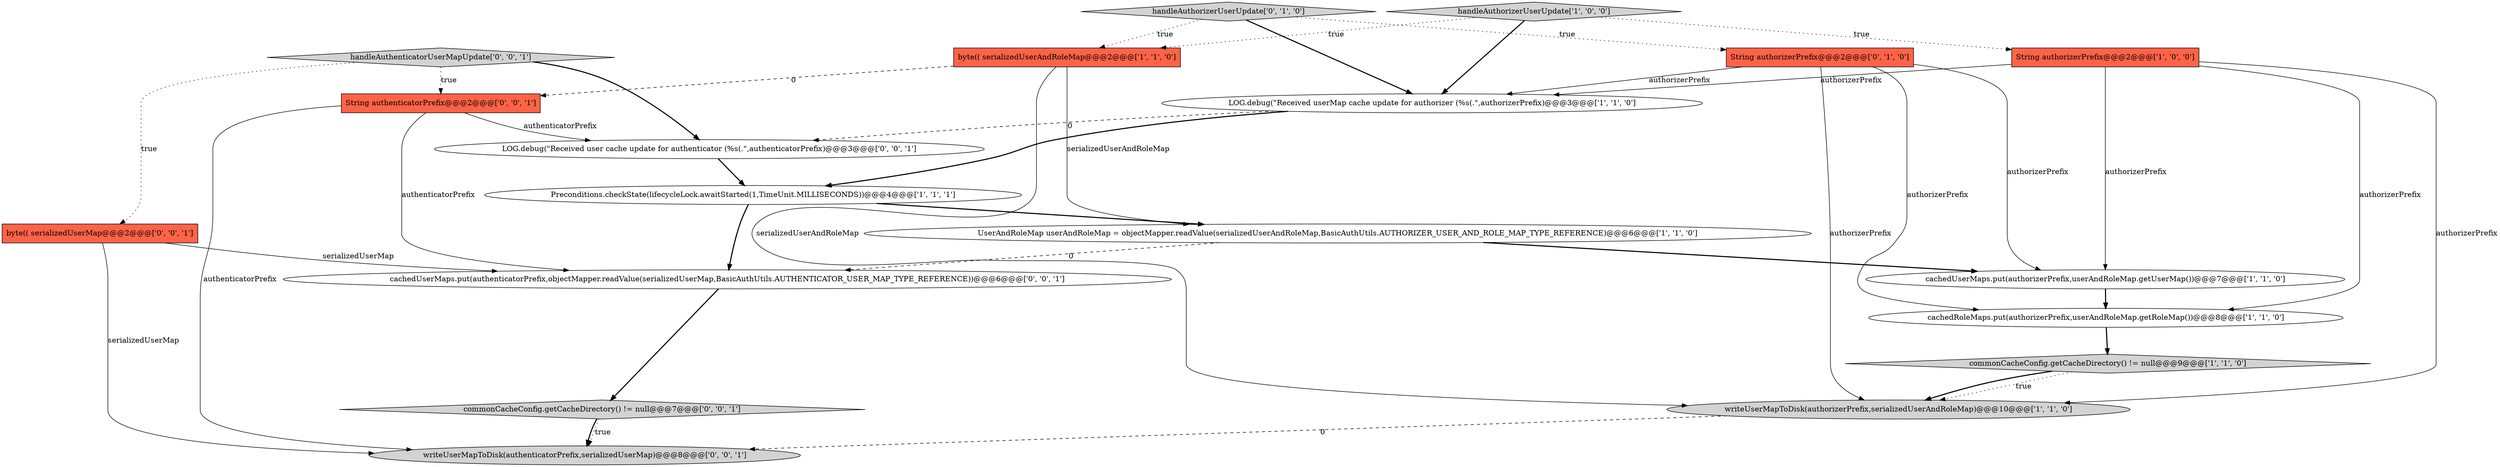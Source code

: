 digraph {
10 [style = filled, label = "String authorizerPrefix@@@2@@@['0', '1', '0']", fillcolor = tomato, shape = box image = "AAA0AAABBB2BBB"];
18 [style = filled, label = "String authenticatorPrefix@@@2@@@['0', '0', '1']", fillcolor = tomato, shape = box image = "AAA0AAABBB3BBB"];
15 [style = filled, label = "writeUserMapToDisk(authenticatorPrefix,serializedUserMap)@@@8@@@['0', '0', '1']", fillcolor = lightgray, shape = ellipse image = "AAA0AAABBB3BBB"];
0 [style = filled, label = "Preconditions.checkState(lifecycleLock.awaitStarted(1,TimeUnit.MILLISECONDS))@@@4@@@['1', '1', '1']", fillcolor = white, shape = ellipse image = "AAA0AAABBB1BBB"];
2 [style = filled, label = "UserAndRoleMap userAndRoleMap = objectMapper.readValue(serializedUserAndRoleMap,BasicAuthUtils.AUTHORIZER_USER_AND_ROLE_MAP_TYPE_REFERENCE)@@@6@@@['1', '1', '0']", fillcolor = white, shape = ellipse image = "AAA0AAABBB1BBB"];
13 [style = filled, label = "LOG.debug(\"Received user cache update for authenticator (%s(.\",authenticatorPrefix)@@@3@@@['0', '0', '1']", fillcolor = white, shape = ellipse image = "AAA0AAABBB3BBB"];
3 [style = filled, label = "writeUserMapToDisk(authorizerPrefix,serializedUserAndRoleMap)@@@10@@@['1', '1', '0']", fillcolor = lightgray, shape = ellipse image = "AAA0AAABBB1BBB"];
9 [style = filled, label = "byte(( serializedUserAndRoleMap@@@2@@@['1', '1', '0']", fillcolor = tomato, shape = box image = "AAA0AAABBB1BBB"];
5 [style = filled, label = "handleAuthorizerUserUpdate['1', '0', '0']", fillcolor = lightgray, shape = diamond image = "AAA0AAABBB1BBB"];
6 [style = filled, label = "LOG.debug(\"Received userMap cache update for authorizer (%s(.\",authorizerPrefix)@@@3@@@['1', '1', '0']", fillcolor = white, shape = ellipse image = "AAA0AAABBB1BBB"];
7 [style = filled, label = "cachedUserMaps.put(authorizerPrefix,userAndRoleMap.getUserMap())@@@7@@@['1', '1', '0']", fillcolor = white, shape = ellipse image = "AAA0AAABBB1BBB"];
14 [style = filled, label = "cachedUserMaps.put(authenticatorPrefix,objectMapper.readValue(serializedUserMap,BasicAuthUtils.AUTHENTICATOR_USER_MAP_TYPE_REFERENCE))@@@6@@@['0', '0', '1']", fillcolor = white, shape = ellipse image = "AAA0AAABBB3BBB"];
17 [style = filled, label = "commonCacheConfig.getCacheDirectory() != null@@@7@@@['0', '0', '1']", fillcolor = lightgray, shape = diamond image = "AAA0AAABBB3BBB"];
12 [style = filled, label = "byte(( serializedUserMap@@@2@@@['0', '0', '1']", fillcolor = tomato, shape = box image = "AAA0AAABBB3BBB"];
1 [style = filled, label = "String authorizerPrefix@@@2@@@['1', '0', '0']", fillcolor = tomato, shape = box image = "AAA0AAABBB1BBB"];
11 [style = filled, label = "handleAuthorizerUserUpdate['0', '1', '0']", fillcolor = lightgray, shape = diamond image = "AAA0AAABBB2BBB"];
16 [style = filled, label = "handleAuthenticatorUserMapUpdate['0', '0', '1']", fillcolor = lightgray, shape = diamond image = "AAA0AAABBB3BBB"];
4 [style = filled, label = "commonCacheConfig.getCacheDirectory() != null@@@9@@@['1', '1', '0']", fillcolor = lightgray, shape = diamond image = "AAA0AAABBB1BBB"];
8 [style = filled, label = "cachedRoleMaps.put(authorizerPrefix,userAndRoleMap.getRoleMap())@@@8@@@['1', '1', '0']", fillcolor = white, shape = ellipse image = "AAA0AAABBB1BBB"];
9->18 [style = dashed, label="0"];
11->9 [style = dotted, label="true"];
14->17 [style = bold, label=""];
1->6 [style = solid, label="authorizerPrefix"];
9->3 [style = solid, label="serializedUserAndRoleMap"];
18->14 [style = solid, label="authenticatorPrefix"];
12->14 [style = solid, label="serializedUserMap"];
7->8 [style = bold, label=""];
18->15 [style = solid, label="authenticatorPrefix"];
11->10 [style = dotted, label="true"];
4->3 [style = dotted, label="true"];
8->4 [style = bold, label=""];
2->7 [style = bold, label=""];
1->8 [style = solid, label="authorizerPrefix"];
13->0 [style = bold, label=""];
12->15 [style = solid, label="serializedUserMap"];
10->6 [style = solid, label="authorizerPrefix"];
10->7 [style = solid, label="authorizerPrefix"];
5->9 [style = dotted, label="true"];
1->7 [style = solid, label="authorizerPrefix"];
6->0 [style = bold, label=""];
16->18 [style = dotted, label="true"];
6->13 [style = dashed, label="0"];
11->6 [style = bold, label=""];
16->13 [style = bold, label=""];
16->12 [style = dotted, label="true"];
17->15 [style = dotted, label="true"];
9->2 [style = solid, label="serializedUserAndRoleMap"];
17->15 [style = bold, label=""];
2->14 [style = dashed, label="0"];
3->15 [style = dashed, label="0"];
18->13 [style = solid, label="authenticatorPrefix"];
10->3 [style = solid, label="authorizerPrefix"];
5->1 [style = dotted, label="true"];
0->2 [style = bold, label=""];
10->8 [style = solid, label="authorizerPrefix"];
0->14 [style = bold, label=""];
5->6 [style = bold, label=""];
4->3 [style = bold, label=""];
1->3 [style = solid, label="authorizerPrefix"];
}
